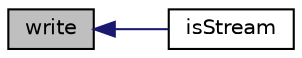digraph "write"
{
  bgcolor="transparent";
  edge [fontname="Helvetica",fontsize="10",labelfontname="Helvetica",labelfontsize="10"];
  node [fontname="Helvetica",fontsize="10",shape=record];
  rankdir="LR";
  Node381 [label="write",height=0.2,width=0.4,color="black", fillcolor="grey75", style="filled", fontcolor="black"];
  Node381 -> Node382 [dir="back",color="midnightblue",fontsize="10",style="solid",fontname="Helvetica"];
  Node382 [label="isStream",height=0.2,width=0.4,color="black",URL="$a27177.html#a1b3fc75aa6c14f8da0e3c6cb55498a0b",tooltip="Return true because this entry is a stream. "];
}
